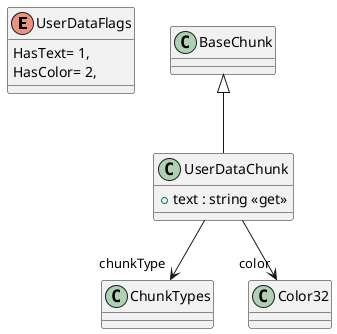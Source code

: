 @startuml
enum UserDataFlags {
    HasText= 1,
    HasColor= 2,
}
class UserDataChunk {
    + text : string <<get>>
}
BaseChunk <|-- UserDataChunk
UserDataChunk --> "chunkType" ChunkTypes
UserDataChunk --> "color" Color32
@enduml

